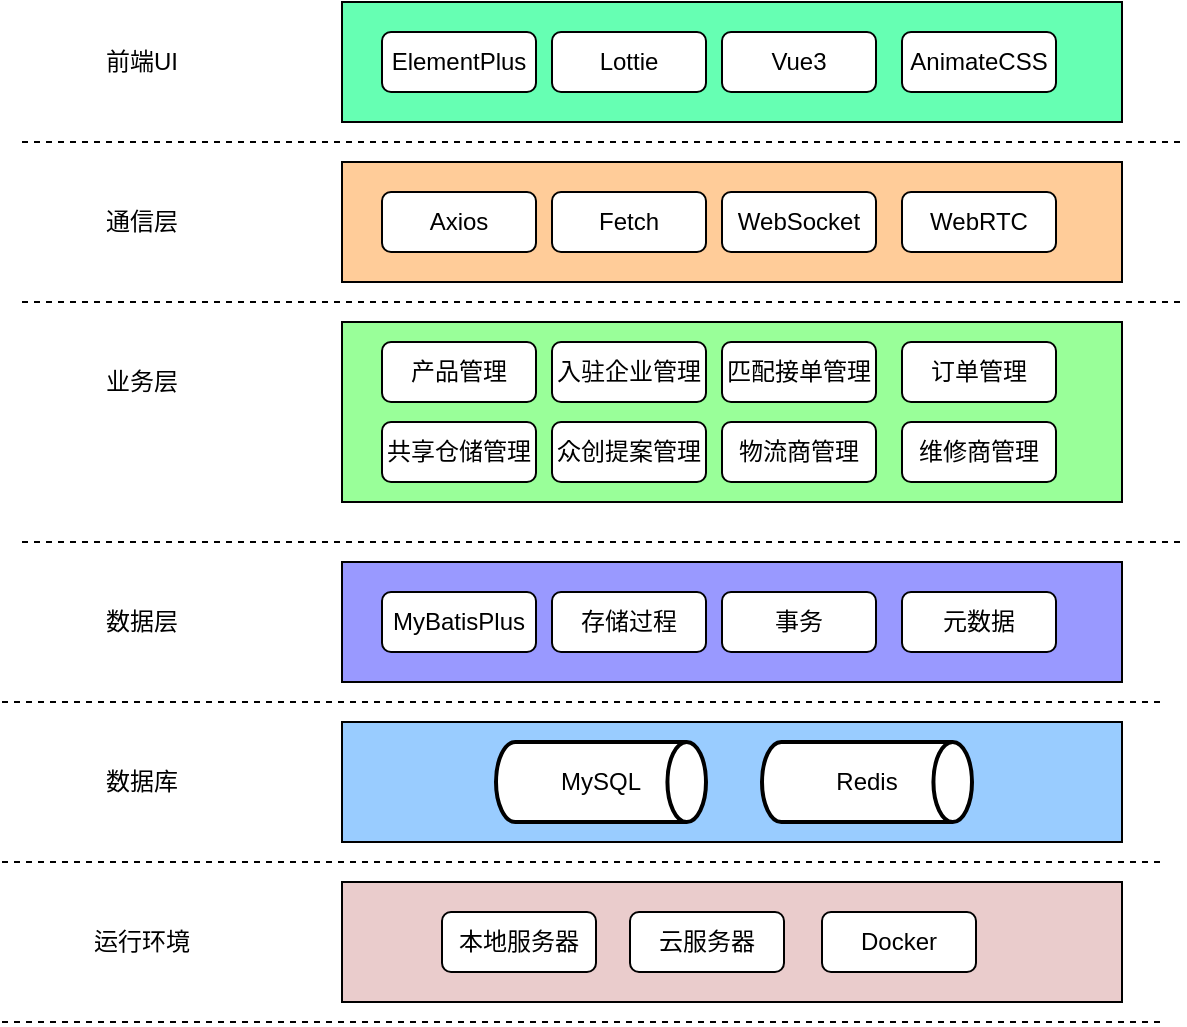 <mxfile version="27.0.4">
  <diagram name="第 1 页" id="5hUlSFU0seteZb9J803x">
    <mxGraphModel dx="1281" dy="554" grid="1" gridSize="10" guides="1" tooltips="1" connect="1" arrows="1" fold="1" page="1" pageScale="1" pageWidth="827" pageHeight="1169" math="0" shadow="0">
      <root>
        <mxCell id="0" />
        <mxCell id="1" parent="0" />
        <mxCell id="JBs5ljtRBulpqJbHJDk_-1" value="" style="rounded=0;whiteSpace=wrap;html=1;fillColor=#66FFB3;" vertex="1" parent="1">
          <mxGeometry x="270" y="40" width="390" height="60" as="geometry" />
        </mxCell>
        <mxCell id="JBs5ljtRBulpqJbHJDk_-3" value="" style="rounded=0;whiteSpace=wrap;html=1;fillColor=#FFCC99;" vertex="1" parent="1">
          <mxGeometry x="270" y="120" width="390" height="60" as="geometry" />
        </mxCell>
        <mxCell id="JBs5ljtRBulpqJbHJDk_-4" value="" style="rounded=0;whiteSpace=wrap;html=1;fillColor=#99FF99;" vertex="1" parent="1">
          <mxGeometry x="270" y="200" width="390" height="90" as="geometry" />
        </mxCell>
        <mxCell id="JBs5ljtRBulpqJbHJDk_-6" value="" style="rounded=0;whiteSpace=wrap;html=1;fillColor=#99CCFF;" vertex="1" parent="1">
          <mxGeometry x="270" y="400" width="390" height="60" as="geometry" />
        </mxCell>
        <mxCell id="JBs5ljtRBulpqJbHJDk_-7" value="" style="rounded=0;whiteSpace=wrap;html=1;fillColor=#9999FF;" vertex="1" parent="1">
          <mxGeometry x="270" y="320" width="390" height="60" as="geometry" />
        </mxCell>
        <mxCell id="JBs5ljtRBulpqJbHJDk_-8" value="" style="endArrow=none;dashed=1;html=1;rounded=0;" edge="1" parent="1">
          <mxGeometry width="50" height="50" relative="1" as="geometry">
            <mxPoint x="110" y="110" as="sourcePoint" />
            <mxPoint x="690" y="110" as="targetPoint" />
          </mxGeometry>
        </mxCell>
        <mxCell id="JBs5ljtRBulpqJbHJDk_-9" value="" style="endArrow=none;dashed=1;html=1;rounded=0;" edge="1" parent="1">
          <mxGeometry width="50" height="50" relative="1" as="geometry">
            <mxPoint x="110" y="190" as="sourcePoint" />
            <mxPoint x="690" y="190" as="targetPoint" />
          </mxGeometry>
        </mxCell>
        <mxCell id="JBs5ljtRBulpqJbHJDk_-11" value="" style="endArrow=none;dashed=1;html=1;rounded=0;" edge="1" parent="1">
          <mxGeometry width="50" height="50" relative="1" as="geometry">
            <mxPoint x="100" y="390" as="sourcePoint" />
            <mxPoint x="680" y="390" as="targetPoint" />
          </mxGeometry>
        </mxCell>
        <mxCell id="JBs5ljtRBulpqJbHJDk_-12" value="" style="endArrow=none;dashed=1;html=1;rounded=0;" edge="1" parent="1">
          <mxGeometry width="50" height="50" relative="1" as="geometry">
            <mxPoint x="110" y="310" as="sourcePoint" />
            <mxPoint x="690" y="310" as="targetPoint" />
          </mxGeometry>
        </mxCell>
        <mxCell id="JBs5ljtRBulpqJbHJDk_-13" value="ElementPlus" style="rounded=1;whiteSpace=wrap;html=1;" vertex="1" parent="1">
          <mxGeometry x="290" y="55" width="77" height="30" as="geometry" />
        </mxCell>
        <mxCell id="JBs5ljtRBulpqJbHJDk_-14" value="AnimateCSS" style="rounded=1;whiteSpace=wrap;html=1;" vertex="1" parent="1">
          <mxGeometry x="550" y="55" width="77" height="30" as="geometry" />
        </mxCell>
        <mxCell id="JBs5ljtRBulpqJbHJDk_-15" value="Vue3" style="rounded=1;whiteSpace=wrap;html=1;" vertex="1" parent="1">
          <mxGeometry x="460" y="55" width="77" height="30" as="geometry" />
        </mxCell>
        <mxCell id="JBs5ljtRBulpqJbHJDk_-16" value="Lottie" style="rounded=1;whiteSpace=wrap;html=1;" vertex="1" parent="1">
          <mxGeometry x="375" y="55" width="77" height="30" as="geometry" />
        </mxCell>
        <mxCell id="JBs5ljtRBulpqJbHJDk_-17" value="前端UI" style="text;html=1;align=center;verticalAlign=middle;whiteSpace=wrap;rounded=0;" vertex="1" parent="1">
          <mxGeometry x="140" y="55" width="60" height="30" as="geometry" />
        </mxCell>
        <mxCell id="JBs5ljtRBulpqJbHJDk_-18" value="数据库" style="text;html=1;align=center;verticalAlign=middle;whiteSpace=wrap;rounded=0;" vertex="1" parent="1">
          <mxGeometry x="140" y="415" width="60" height="30" as="geometry" />
        </mxCell>
        <mxCell id="JBs5ljtRBulpqJbHJDk_-19" value="数据层" style="text;html=1;align=center;verticalAlign=middle;whiteSpace=wrap;rounded=0;" vertex="1" parent="1">
          <mxGeometry x="140" y="335" width="60" height="30" as="geometry" />
        </mxCell>
        <mxCell id="JBs5ljtRBulpqJbHJDk_-20" value="业务层" style="text;html=1;align=center;verticalAlign=middle;whiteSpace=wrap;rounded=0;" vertex="1" parent="1">
          <mxGeometry x="140" y="215" width="60" height="30" as="geometry" />
        </mxCell>
        <mxCell id="JBs5ljtRBulpqJbHJDk_-21" value="通信层" style="text;html=1;align=center;verticalAlign=middle;whiteSpace=wrap;rounded=0;" vertex="1" parent="1">
          <mxGeometry x="140" y="135" width="60" height="30" as="geometry" />
        </mxCell>
        <mxCell id="JBs5ljtRBulpqJbHJDk_-22" value="" style="endArrow=none;dashed=1;html=1;rounded=0;" edge="1" parent="1">
          <mxGeometry width="50" height="50" relative="1" as="geometry">
            <mxPoint x="100" y="470" as="sourcePoint" />
            <mxPoint x="680" y="470" as="targetPoint" />
          </mxGeometry>
        </mxCell>
        <mxCell id="JBs5ljtRBulpqJbHJDk_-23" value="" style="rounded=0;whiteSpace=wrap;html=1;fillColor=#EACCCC;" vertex="1" parent="1">
          <mxGeometry x="270" y="480" width="390" height="60" as="geometry" />
        </mxCell>
        <mxCell id="JBs5ljtRBulpqJbHJDk_-24" value="运行环境" style="text;html=1;align=center;verticalAlign=middle;whiteSpace=wrap;rounded=0;" vertex="1" parent="1">
          <mxGeometry x="140" y="495" width="60" height="30" as="geometry" />
        </mxCell>
        <mxCell id="JBs5ljtRBulpqJbHJDk_-25" value="" style="endArrow=none;dashed=1;html=1;rounded=0;" edge="1" parent="1">
          <mxGeometry width="50" height="50" relative="1" as="geometry">
            <mxPoint x="100" y="550" as="sourcePoint" />
            <mxPoint x="680" y="550" as="targetPoint" />
          </mxGeometry>
        </mxCell>
        <mxCell id="JBs5ljtRBulpqJbHJDk_-26" value="Axios" style="rounded=1;whiteSpace=wrap;html=1;" vertex="1" parent="1">
          <mxGeometry x="290" y="135" width="77" height="30" as="geometry" />
        </mxCell>
        <mxCell id="JBs5ljtRBulpqJbHJDk_-27" value="WebRTC" style="rounded=1;whiteSpace=wrap;html=1;" vertex="1" parent="1">
          <mxGeometry x="550" y="135" width="77" height="30" as="geometry" />
        </mxCell>
        <mxCell id="JBs5ljtRBulpqJbHJDk_-28" value="WebSocket" style="rounded=1;whiteSpace=wrap;html=1;" vertex="1" parent="1">
          <mxGeometry x="460" y="135" width="77" height="30" as="geometry" />
        </mxCell>
        <mxCell id="JBs5ljtRBulpqJbHJDk_-29" value="Fetch" style="rounded=1;whiteSpace=wrap;html=1;" vertex="1" parent="1">
          <mxGeometry x="375" y="135" width="77" height="30" as="geometry" />
        </mxCell>
        <mxCell id="JBs5ljtRBulpqJbHJDk_-30" value="产品管理" style="rounded=1;whiteSpace=wrap;html=1;" vertex="1" parent="1">
          <mxGeometry x="290" y="210" width="77" height="30" as="geometry" />
        </mxCell>
        <mxCell id="JBs5ljtRBulpqJbHJDk_-31" value="订单管理" style="rounded=1;whiteSpace=wrap;html=1;" vertex="1" parent="1">
          <mxGeometry x="550" y="210" width="77" height="30" as="geometry" />
        </mxCell>
        <mxCell id="JBs5ljtRBulpqJbHJDk_-32" value="匹配接单管理" style="rounded=1;whiteSpace=wrap;html=1;" vertex="1" parent="1">
          <mxGeometry x="460" y="210" width="77" height="30" as="geometry" />
        </mxCell>
        <mxCell id="JBs5ljtRBulpqJbHJDk_-33" value="入驻企业管理" style="rounded=1;whiteSpace=wrap;html=1;" vertex="1" parent="1">
          <mxGeometry x="375" y="210" width="77" height="30" as="geometry" />
        </mxCell>
        <mxCell id="JBs5ljtRBulpqJbHJDk_-34" value="MyBatisPlus" style="rounded=1;whiteSpace=wrap;html=1;" vertex="1" parent="1">
          <mxGeometry x="290" y="335" width="77" height="30" as="geometry" />
        </mxCell>
        <mxCell id="JBs5ljtRBulpqJbHJDk_-35" value="元数据" style="rounded=1;whiteSpace=wrap;html=1;" vertex="1" parent="1">
          <mxGeometry x="550" y="335" width="77" height="30" as="geometry" />
        </mxCell>
        <mxCell id="JBs5ljtRBulpqJbHJDk_-36" value="事务" style="rounded=1;whiteSpace=wrap;html=1;" vertex="1" parent="1">
          <mxGeometry x="460" y="335" width="77" height="30" as="geometry" />
        </mxCell>
        <mxCell id="JBs5ljtRBulpqJbHJDk_-37" value="存储过程" style="rounded=1;whiteSpace=wrap;html=1;" vertex="1" parent="1">
          <mxGeometry x="375" y="335" width="77" height="30" as="geometry" />
        </mxCell>
        <mxCell id="JBs5ljtRBulpqJbHJDk_-42" value="本地服务器" style="rounded=1;whiteSpace=wrap;html=1;" vertex="1" parent="1">
          <mxGeometry x="320" y="495" width="77" height="30" as="geometry" />
        </mxCell>
        <mxCell id="JBs5ljtRBulpqJbHJDk_-44" value="Docker" style="rounded=1;whiteSpace=wrap;html=1;" vertex="1" parent="1">
          <mxGeometry x="510" y="495" width="77" height="30" as="geometry" />
        </mxCell>
        <mxCell id="JBs5ljtRBulpqJbHJDk_-45" value="云服务器" style="rounded=1;whiteSpace=wrap;html=1;" vertex="1" parent="1">
          <mxGeometry x="414" y="495" width="77" height="30" as="geometry" />
        </mxCell>
        <mxCell id="JBs5ljtRBulpqJbHJDk_-46" value="维修商管理" style="rounded=1;whiteSpace=wrap;html=1;" vertex="1" parent="1">
          <mxGeometry x="550" y="250" width="77" height="30" as="geometry" />
        </mxCell>
        <mxCell id="JBs5ljtRBulpqJbHJDk_-47" value="共享仓储管理" style="rounded=1;whiteSpace=wrap;html=1;" vertex="1" parent="1">
          <mxGeometry x="290" y="250" width="77" height="30" as="geometry" />
        </mxCell>
        <mxCell id="JBs5ljtRBulpqJbHJDk_-48" value="众创提案管理" style="rounded=1;whiteSpace=wrap;html=1;" vertex="1" parent="1">
          <mxGeometry x="375" y="250" width="77" height="30" as="geometry" />
        </mxCell>
        <mxCell id="JBs5ljtRBulpqJbHJDk_-49" value="物流商管理" style="rounded=1;whiteSpace=wrap;html=1;" vertex="1" parent="1">
          <mxGeometry x="460" y="250" width="77" height="30" as="geometry" />
        </mxCell>
        <mxCell id="JBs5ljtRBulpqJbHJDk_-51" value="MySQL" style="strokeWidth=2;html=1;shape=mxgraph.flowchart.direct_data;whiteSpace=wrap;" vertex="1" parent="1">
          <mxGeometry x="347" y="410" width="105" height="40" as="geometry" />
        </mxCell>
        <mxCell id="JBs5ljtRBulpqJbHJDk_-52" value="Redis" style="strokeWidth=2;html=1;shape=mxgraph.flowchart.direct_data;whiteSpace=wrap;" vertex="1" parent="1">
          <mxGeometry x="480" y="410" width="105" height="40" as="geometry" />
        </mxCell>
      </root>
    </mxGraphModel>
  </diagram>
</mxfile>
